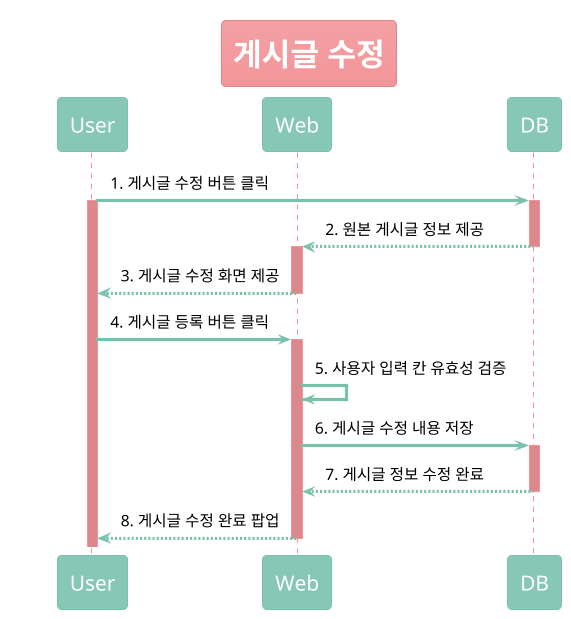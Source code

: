 @startuml
 !theme minty
<style>
root {
    FontName 나눔고딕
    FontSize 15
    FontColor black
}

title {
    FontSize 30
    FontColor white
}

participant {
    FontName 나눔고딕 ExtraBold
    FontSize 20
    FontColor white
}

group  {
    BackgroundColor white
    LineThickness 2
    LineStyle 0
    padding 50
    margin 50
}

groupHeader {
    FontSize 15
    FontColor white
    LineColor MediumAquaMarine
}
</style>

participant User as U
participant "Web" as W
participant "DB" as D

title 게시글 수정

U -> D : 1. 게시글 수정 버튼 클릭
activate U
activate D
D --> W : 2. 원본 게시글 정보 제공
deactivate D
activate W
W --> U : 3. 게시글 수정 화면 제공
deactivate W

U -> W : 4. 게시글 등록 버튼 클릭
activate W 
W -> W : 5. 사용자 입력 칸 유효성 검증
W -> D : 6. 게시글 수정 내용 저장 
activate D 
D --> W : 7. 게시글 정보 수정 완료
deactivate D 
W --> U : 8. 게시글 수정 완료 팝업
deactivate W
@enduml